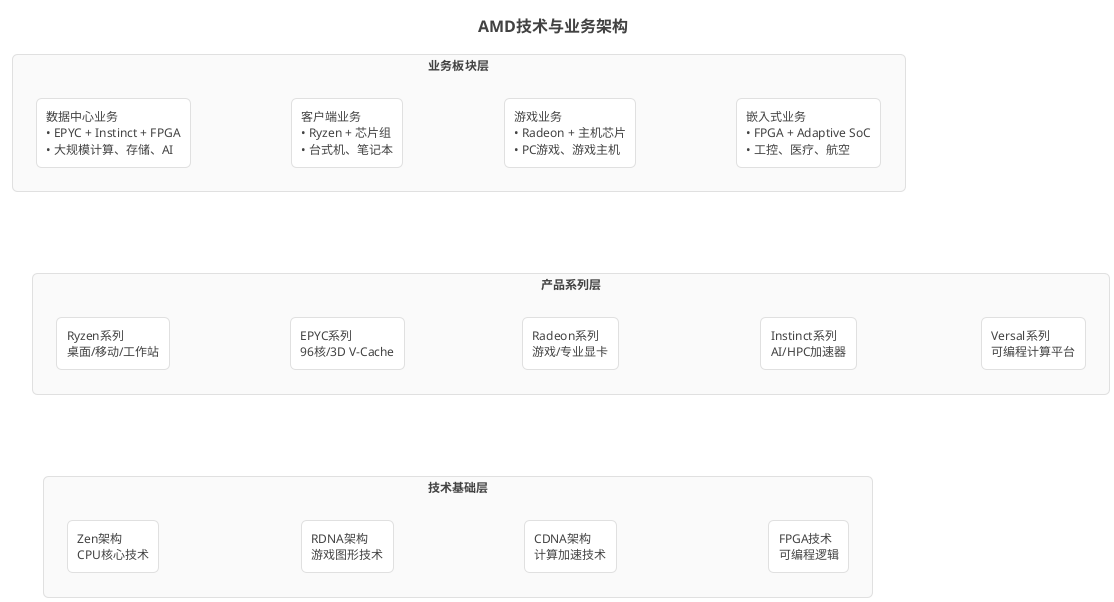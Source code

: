 @startuml
!theme plain
skinparam backgroundColor transparent
skinparam defaultFontSize 12
skinparam defaultFontColor #424242
skinparam roundCorner 10
skinparam componentStyle rectangle

' 设置布局参数
skinparam ranksep 100
skinparam nodesep 150

skinparam component {
    BackgroundColor #FFFFFF
    BorderColor #E0E0E0
    FontColor #424242
    ArrowColor #2196F3
    ArrowThickness 2
}

skinparam rectangle {
    BackgroundColor #FAFAFA
    BorderColor #E0E0E0
    FontColor #424242
}

title <color:#424242><size:16><b>AMD技术与业务架构</b></size></color>

' 使用布局方向
left to right direction

rectangle "技术基础层" {
    together {
        [Zen架构\nCPU核心技术] as Zen
        [RDNA架构\n游戏图形技术] as RDNA
        [CDNA架构\n计算加速技术] as CDNA
        [FPGA技术\n可编程逻辑] as FPGA
    }
}

rectangle "产品系列层" {
    together {
        [Ryzen系列\n桌面/移动/工作站] as Ryzen
        [EPYC系列\n96核/3D V-Cache] as EPYC
        [Radeon系列\n游戏/专业显卡] as Radeon
        [Instinct系列\nAI/HPC加速器] as Instinct
        [Versal系列\n可编程计算平台] as Versal
    }
}

rectangle "业务板块层" {
    together {
        [数据中心业务\n• EPYC + Instinct + FPGA\n• 大规模计算、存储、AI] as DataCenter
        [客户端业务\n• Ryzen + 芯片组\n• 台式机、笔记本] as Client
        [游戏业务\n• Radeon + 主机芯片\n• PC游戏、游戏主机] as Gaming
        [嵌入式业务\n• FPGA + Adaptive SoC\n• 工控、医疗、航空] as Embedded
    }
}

' 使用隐藏连接线来强制居中对齐
Zen -[hidden]-> RDNA
RDNA -[hidden]-> CDNA
CDNA -[hidden]-> FPGA

Ryzen -[hidden]-> EPYC
EPYC -[hidden]-> Radeon
Radeon -[hidden]-> Instinct
Instinct -[hidden]-> Versal

DataCenter -[hidden]-> Client
Client -[hidden]-> Gaming
Gaming -[hidden]-> Embedded

@enduml 